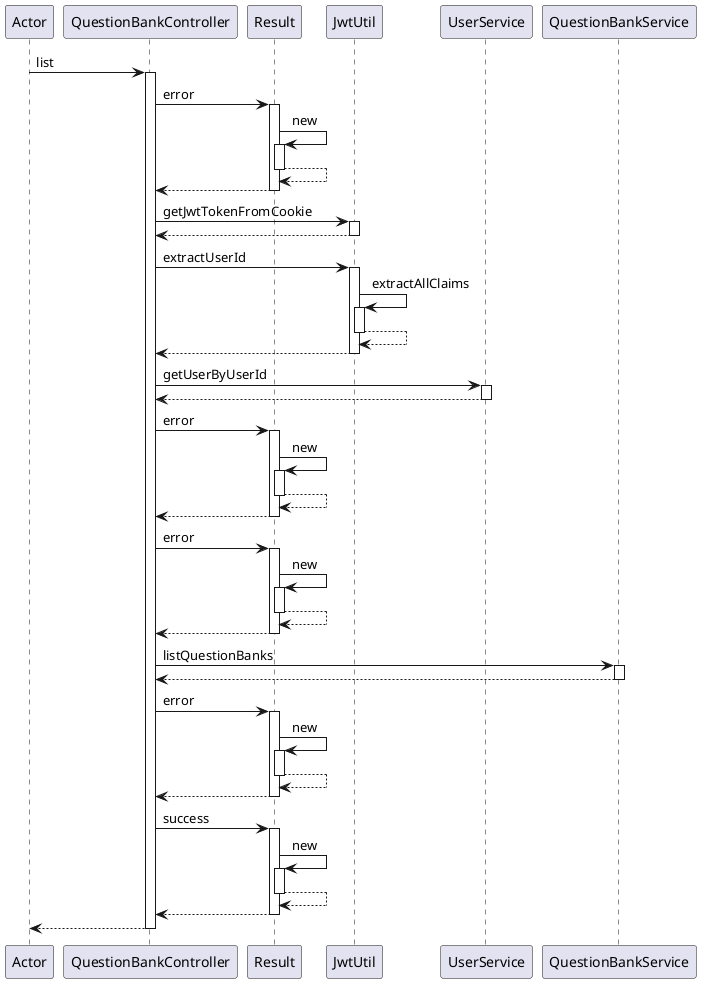 @startuml
participant Actor
Actor -> QuestionBankController : list
activate QuestionBankController
QuestionBankController -> Result : error
activate Result
Result -> Result : new
activate Result
Result --> Result
deactivate Result
Result --> QuestionBankController
deactivate Result
QuestionBankController -> JwtUtil : getJwtTokenFromCookie
activate JwtUtil
JwtUtil --> QuestionBankController
deactivate JwtUtil
QuestionBankController -> JwtUtil : extractUserId
activate JwtUtil
JwtUtil -> JwtUtil : extractAllClaims
activate JwtUtil
JwtUtil --> JwtUtil
deactivate JwtUtil
JwtUtil --> QuestionBankController
deactivate JwtUtil
QuestionBankController -> UserService : getUserByUserId
activate UserService
UserService --> QuestionBankController
deactivate UserService
QuestionBankController -> Result : error
activate Result
Result -> Result : new
activate Result
Result --> Result
deactivate Result
Result --> QuestionBankController
deactivate Result
QuestionBankController -> Result : error
activate Result
Result -> Result : new
activate Result
Result --> Result
deactivate Result
Result --> QuestionBankController
deactivate Result
QuestionBankController -> QuestionBankService : listQuestionBanks
activate QuestionBankService
QuestionBankService --> QuestionBankController
deactivate QuestionBankService
QuestionBankController -> Result : error
activate Result
Result -> Result : new
activate Result
Result --> Result
deactivate Result
Result --> QuestionBankController
deactivate Result
QuestionBankController -> Result : success
activate Result
Result -> Result : new
activate Result
Result --> Result
deactivate Result
Result --> QuestionBankController
deactivate Result
return
@enduml